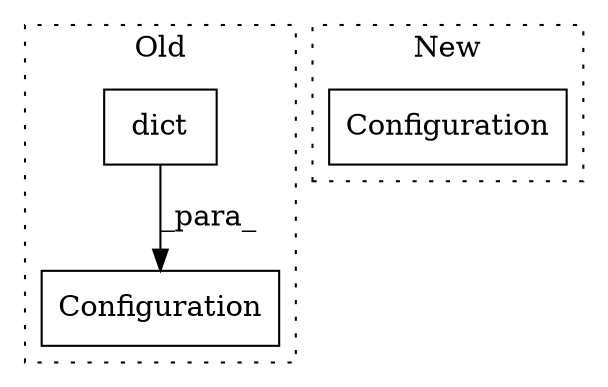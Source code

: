 digraph G {
subgraph cluster0 {
1 [label="dict" a="32" s="2964,2973" l="5,1" shape="box"];
3 [label="Configuration" a="32" s="2890,3041" l="14,1" shape="box"];
label = "Old";
style="dotted";
}
subgraph cluster1 {
2 [label="Configuration" a="32" s="2024,2050" l="14,1" shape="box"];
label = "New";
style="dotted";
}
1 -> 3 [label="_para_"];
}